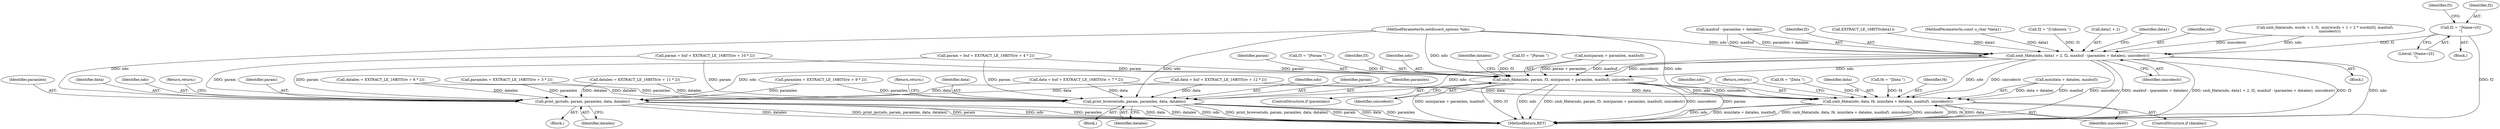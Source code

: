 digraph "0_tcpdump_96480ab95308cd9234b4f09b175ebf60e17792c6@pointer" {
"1000171" [label="(Call,f2 = \"|Name=[S]\n\")"];
"1000274" [label="(Call,smb_fdata(ndo, data1 + 2, f2, maxbuf - (paramlen + datalen), unicodestr))"];
"1000306" [label="(Call,print_browse(ndo, param, paramlen, data, datalen))"];
"1000325" [label="(Call,print_ipc(ndo, param, paramlen, data, datalen))"];
"1000334" [label="(Call,smb_fdata(ndo, param, f3, min(param + paramlen, maxbuf), unicodestr))"];
"1000346" [label="(Call,smb_fdata(ndo, data, f4, min(data + datalen, maxbuf), unicodestr))"];
"1000173" [label="(Literal,\"|Name=[S]\n\")"];
"1000330" [label="(Identifier,datalen)"];
"1000124" [label="(Block,)"];
"1000338" [label="(Call,min(param + paramlen, maxbuf))"];
"1000177" [label="(Call,f4 = \"|Data \")"];
"1000336" [label="(Identifier,param)"];
"1000289" [label="(Identifier,data1)"];
"1000275" [label="(Identifier,ndo)"];
"1000280" [label="(Call,maxbuf - (paramlen + datalen))"];
"1000279" [label="(Identifier,f2)"];
"1000348" [label="(Identifier,data)"];
"1000285" [label="(Identifier,unicodestr)"];
"1000329" [label="(Identifier,data)"];
"1000150" [label="(Call,datalen = EXTRACT_LE_16BITS(w + 11 * 2))"];
"1000324" [label="(Block,)"];
"1000309" [label="(Identifier,paramlen)"];
"1000343" [label="(Identifier,unicodestr)"];
"1000174" [label="(Call,f3 = \"|Param \")"];
"1000337" [label="(Identifier,f3)"];
"1000261" [label="(Call,EXTRACT_LE_16BITS(data1))"];
"1000140" [label="(Call,param = buf + EXTRACT_LE_16BITS(w + 10 * 2))"];
"1000335" [label="(Identifier,ndo)"];
"1000344" [label="(ControlStructure,if (datalen))"];
"1000171" [label="(Call,f2 = \"|Name=[S]\n\")"];
"1000327" [label="(Identifier,param)"];
"1000311" [label="(Identifier,datalen)"];
"1000234" [label="(Call,f4 = \"|Data \")"];
"1000197" [label="(Call,param = buf + EXTRACT_LE_16BITS(w + 4 * 2))"];
"1000364" [label="(MethodReturn,RET)"];
"1000207" [label="(Call,datalen = EXTRACT_LE_16BITS(w + 6 * 2))"];
"1000345" [label="(Identifier,datalen)"];
"1000328" [label="(Identifier,paramlen)"];
"1000189" [label="(Call,paramlen = EXTRACT_LE_16BITS(w + 3 * 2))"];
"1000103" [label="(MethodParameterIn,const u_char *data1)"];
"1000273" [label="(Block,)"];
"1000356" [label="(Return,return;)"];
"1000332" [label="(ControlStructure,if (paramlen))"];
"1000101" [label="(MethodParameterIn,netdissect_options *ndo)"];
"1000306" [label="(Call,print_browse(ndo, param, paramlen, data, datalen))"];
"1000326" [label="(Identifier,ndo)"];
"1000231" [label="(Call,f3 = \"|Param \")"];
"1000215" [label="(Call,data = buf + EXTRACT_LE_16BITS(w + 7 * 2))"];
"1000237" [label="(Call,smb_fdata(ndo, words + 1, f1, min(words + 1 + 2 * words[0], maxbuf),\n        unicodestr))"];
"1000175" [label="(Identifier,f3)"];
"1000346" [label="(Call,smb_fdata(ndo, data, f4, min(data + datalen, maxbuf), unicodestr))"];
"1000158" [label="(Call,data = buf + EXTRACT_LE_16BITS(w + 12 * 2))"];
"1000331" [label="(Return,return;)"];
"1000228" [label="(Call,f2 = \"|Unknown \")"];
"1000349" [label="(Identifier,f4)"];
"1000312" [label="(Return,return;)"];
"1000350" [label="(Call,min(data + datalen, maxbuf))"];
"1000132" [label="(Call,paramlen = EXTRACT_LE_16BITS(w + 9 * 2))"];
"1000325" [label="(Call,print_ipc(ndo, param, paramlen, data, datalen))"];
"1000334" [label="(Call,smb_fdata(ndo, param, f3, min(param + paramlen, maxbuf), unicodestr))"];
"1000305" [label="(Block,)"];
"1000172" [label="(Identifier,f2)"];
"1000308" [label="(Identifier,param)"];
"1000307" [label="(Identifier,ndo)"];
"1000355" [label="(Identifier,unicodestr)"];
"1000347" [label="(Identifier,ndo)"];
"1000276" [label="(Call,data1 + 2)"];
"1000274" [label="(Call,smb_fdata(ndo, data1 + 2, f2, maxbuf - (paramlen + datalen), unicodestr))"];
"1000310" [label="(Identifier,data)"];
"1000171" -> "1000124"  [label="AST: "];
"1000171" -> "1000173"  [label="CFG: "];
"1000172" -> "1000171"  [label="AST: "];
"1000173" -> "1000171"  [label="AST: "];
"1000175" -> "1000171"  [label="CFG: "];
"1000171" -> "1000364"  [label="DDG: f2"];
"1000171" -> "1000274"  [label="DDG: f2"];
"1000274" -> "1000273"  [label="AST: "];
"1000274" -> "1000285"  [label="CFG: "];
"1000275" -> "1000274"  [label="AST: "];
"1000276" -> "1000274"  [label="AST: "];
"1000279" -> "1000274"  [label="AST: "];
"1000280" -> "1000274"  [label="AST: "];
"1000285" -> "1000274"  [label="AST: "];
"1000289" -> "1000274"  [label="CFG: "];
"1000274" -> "1000364"  [label="DDG: unicodestr"];
"1000274" -> "1000364"  [label="DDG: ndo"];
"1000274" -> "1000364"  [label="DDG: maxbuf - (paramlen + datalen)"];
"1000274" -> "1000364"  [label="DDG: smb_fdata(ndo, data1 + 2, f2, maxbuf - (paramlen + datalen), unicodestr)"];
"1000274" -> "1000364"  [label="DDG: f2"];
"1000237" -> "1000274"  [label="DDG: ndo"];
"1000237" -> "1000274"  [label="DDG: unicodestr"];
"1000101" -> "1000274"  [label="DDG: ndo"];
"1000261" -> "1000274"  [label="DDG: data1"];
"1000103" -> "1000274"  [label="DDG: data1"];
"1000228" -> "1000274"  [label="DDG: f2"];
"1000280" -> "1000274"  [label="DDG: maxbuf"];
"1000280" -> "1000274"  [label="DDG: paramlen + datalen"];
"1000274" -> "1000306"  [label="DDG: ndo"];
"1000274" -> "1000325"  [label="DDG: ndo"];
"1000274" -> "1000334"  [label="DDG: ndo"];
"1000274" -> "1000334"  [label="DDG: unicodestr"];
"1000274" -> "1000346"  [label="DDG: ndo"];
"1000274" -> "1000346"  [label="DDG: unicodestr"];
"1000306" -> "1000305"  [label="AST: "];
"1000306" -> "1000311"  [label="CFG: "];
"1000307" -> "1000306"  [label="AST: "];
"1000308" -> "1000306"  [label="AST: "];
"1000309" -> "1000306"  [label="AST: "];
"1000310" -> "1000306"  [label="AST: "];
"1000311" -> "1000306"  [label="AST: "];
"1000312" -> "1000306"  [label="CFG: "];
"1000306" -> "1000364"  [label="DDG: data"];
"1000306" -> "1000364"  [label="DDG: paramlen"];
"1000306" -> "1000364"  [label="DDG: datalen"];
"1000306" -> "1000364"  [label="DDG: ndo"];
"1000306" -> "1000364"  [label="DDG: print_browse(ndo, param, paramlen, data, datalen)"];
"1000306" -> "1000364"  [label="DDG: param"];
"1000101" -> "1000306"  [label="DDG: ndo"];
"1000140" -> "1000306"  [label="DDG: param"];
"1000197" -> "1000306"  [label="DDG: param"];
"1000189" -> "1000306"  [label="DDG: paramlen"];
"1000132" -> "1000306"  [label="DDG: paramlen"];
"1000158" -> "1000306"  [label="DDG: data"];
"1000215" -> "1000306"  [label="DDG: data"];
"1000150" -> "1000306"  [label="DDG: datalen"];
"1000207" -> "1000306"  [label="DDG: datalen"];
"1000325" -> "1000324"  [label="AST: "];
"1000325" -> "1000330"  [label="CFG: "];
"1000326" -> "1000325"  [label="AST: "];
"1000327" -> "1000325"  [label="AST: "];
"1000328" -> "1000325"  [label="AST: "];
"1000329" -> "1000325"  [label="AST: "];
"1000330" -> "1000325"  [label="AST: "];
"1000331" -> "1000325"  [label="CFG: "];
"1000325" -> "1000364"  [label="DDG: ndo"];
"1000325" -> "1000364"  [label="DDG: paramlen"];
"1000325" -> "1000364"  [label="DDG: data"];
"1000325" -> "1000364"  [label="DDG: datalen"];
"1000325" -> "1000364"  [label="DDG: print_ipc(ndo, param, paramlen, data, datalen)"];
"1000325" -> "1000364"  [label="DDG: param"];
"1000101" -> "1000325"  [label="DDG: ndo"];
"1000140" -> "1000325"  [label="DDG: param"];
"1000197" -> "1000325"  [label="DDG: param"];
"1000189" -> "1000325"  [label="DDG: paramlen"];
"1000132" -> "1000325"  [label="DDG: paramlen"];
"1000158" -> "1000325"  [label="DDG: data"];
"1000215" -> "1000325"  [label="DDG: data"];
"1000150" -> "1000325"  [label="DDG: datalen"];
"1000207" -> "1000325"  [label="DDG: datalen"];
"1000334" -> "1000332"  [label="AST: "];
"1000334" -> "1000343"  [label="CFG: "];
"1000335" -> "1000334"  [label="AST: "];
"1000336" -> "1000334"  [label="AST: "];
"1000337" -> "1000334"  [label="AST: "];
"1000338" -> "1000334"  [label="AST: "];
"1000343" -> "1000334"  [label="AST: "];
"1000345" -> "1000334"  [label="CFG: "];
"1000334" -> "1000364"  [label="DDG: smb_fdata(ndo, param, f3, min(param + paramlen, maxbuf), unicodestr)"];
"1000334" -> "1000364"  [label="DDG: param"];
"1000334" -> "1000364"  [label="DDG: unicodestr"];
"1000334" -> "1000364"  [label="DDG: min(param + paramlen, maxbuf)"];
"1000334" -> "1000364"  [label="DDG: f3"];
"1000334" -> "1000364"  [label="DDG: ndo"];
"1000101" -> "1000334"  [label="DDG: ndo"];
"1000140" -> "1000334"  [label="DDG: param"];
"1000197" -> "1000334"  [label="DDG: param"];
"1000231" -> "1000334"  [label="DDG: f3"];
"1000174" -> "1000334"  [label="DDG: f3"];
"1000338" -> "1000334"  [label="DDG: param + paramlen"];
"1000338" -> "1000334"  [label="DDG: maxbuf"];
"1000334" -> "1000346"  [label="DDG: ndo"];
"1000334" -> "1000346"  [label="DDG: unicodestr"];
"1000346" -> "1000344"  [label="AST: "];
"1000346" -> "1000355"  [label="CFG: "];
"1000347" -> "1000346"  [label="AST: "];
"1000348" -> "1000346"  [label="AST: "];
"1000349" -> "1000346"  [label="AST: "];
"1000350" -> "1000346"  [label="AST: "];
"1000355" -> "1000346"  [label="AST: "];
"1000356" -> "1000346"  [label="CFG: "];
"1000346" -> "1000364"  [label="DDG: f4"];
"1000346" -> "1000364"  [label="DDG: data"];
"1000346" -> "1000364"  [label="DDG: ndo"];
"1000346" -> "1000364"  [label="DDG: min(data + datalen, maxbuf)"];
"1000346" -> "1000364"  [label="DDG: smb_fdata(ndo, data, f4, min(data + datalen, maxbuf), unicodestr)"];
"1000346" -> "1000364"  [label="DDG: unicodestr"];
"1000101" -> "1000346"  [label="DDG: ndo"];
"1000158" -> "1000346"  [label="DDG: data"];
"1000215" -> "1000346"  [label="DDG: data"];
"1000177" -> "1000346"  [label="DDG: f4"];
"1000234" -> "1000346"  [label="DDG: f4"];
"1000350" -> "1000346"  [label="DDG: data + datalen"];
"1000350" -> "1000346"  [label="DDG: maxbuf"];
}
